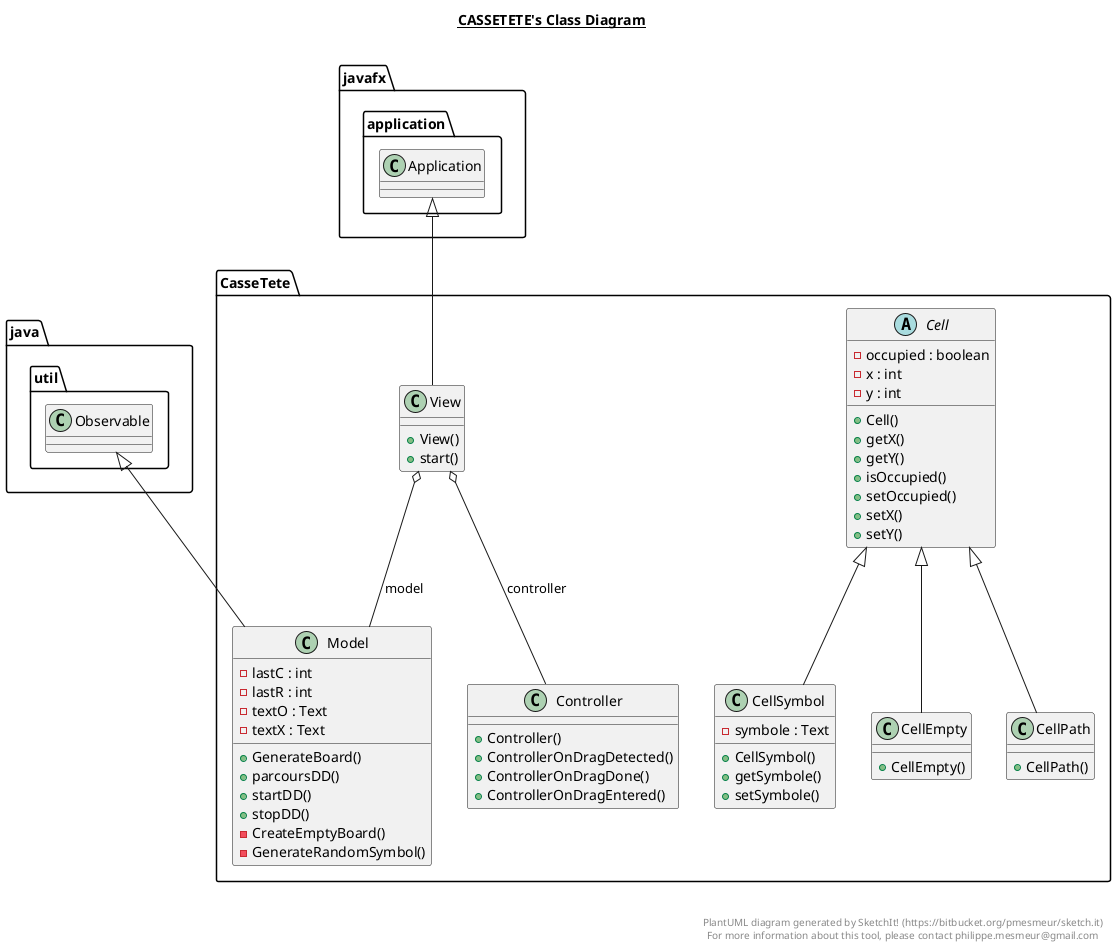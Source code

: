 @startuml

title __CASSETETE's Class Diagram__\n

  namespace CasseTete {
    abstract class CasseTete.Cell {
        - occupied : boolean
        - x : int
        - y : int
        + Cell()
        + getX()
        + getY()
        + isOccupied()
        + setOccupied()
        + setX()
        + setY()
    }
  }
  

  namespace CasseTete {
    class CasseTete.CellEmpty {
        + CellEmpty()
    }
  }
  

  namespace CasseTete {
    class CasseTete.CellPath {
        + CellPath()
    }
  }
  

  namespace CasseTete {
    class CasseTete.CellSymbol {
        - symbole : Text
        + CellSymbol()
        + getSymbole()
        + setSymbole()
    }
  }
  

  namespace CasseTete {
    class CasseTete.Controller {
        + Controller()
        + ControllerOnDragDetected()
        + ControllerOnDragDone()
        + ControllerOnDragEntered()
    }
  }
  

  namespace CasseTete {
    class CasseTete.Model {
        - lastC : int
        - lastR : int
        - textO : Text
        - textX : Text
        + GenerateBoard()
        + parcoursDD()
        + startDD()
        + stopDD()
        - CreateEmptyBoard()
        - GenerateRandomSymbol()
    }
  }
  

  namespace CasseTete {
    class CasseTete.View {
        + View()
        + start()
    }
  }
  

  CasseTete.CellEmpty -up-|> CasseTete.Cell
  CasseTete.CellPath -up-|> CasseTete.Cell
  CasseTete.CellSymbol -up-|> CasseTete.Cell
  CasseTete.Model -up-|> java.util.Observable
  CasseTete.View -up-|> javafx.application.Application
  CasseTete.View o-- CasseTete.Controller : controller
  CasseTete.View o-- CasseTete.Model : model


right footer


PlantUML diagram generated by SketchIt! (https://bitbucket.org/pmesmeur/sketch.it)
For more information about this tool, please contact philippe.mesmeur@gmail.com
endfooter

@enduml
